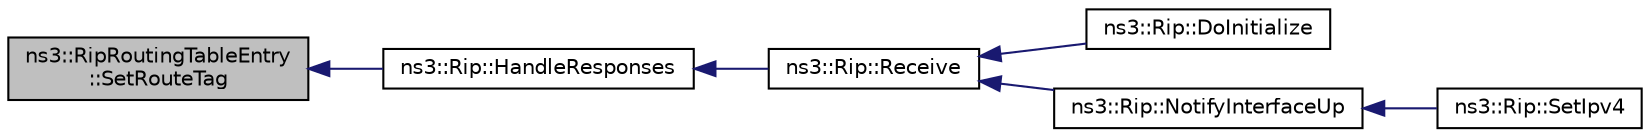 digraph "ns3::RipRoutingTableEntry::SetRouteTag"
{
  edge [fontname="Helvetica",fontsize="10",labelfontname="Helvetica",labelfontsize="10"];
  node [fontname="Helvetica",fontsize="10",shape=record];
  rankdir="LR";
  Node1 [label="ns3::RipRoutingTableEntry\l::SetRouteTag",height=0.2,width=0.4,color="black", fillcolor="grey75", style="filled", fontcolor="black"];
  Node1 -> Node2 [dir="back",color="midnightblue",fontsize="10",style="solid"];
  Node2 [label="ns3::Rip::HandleResponses",height=0.2,width=0.4,color="black", fillcolor="white", style="filled",URL="$d7/d2b/classns3_1_1Rip.html#afb817ee04f919351a35b466ea6d75c56",tooltip="Handle RIP responses. "];
  Node2 -> Node3 [dir="back",color="midnightblue",fontsize="10",style="solid"];
  Node3 [label="ns3::Rip::Receive",height=0.2,width=0.4,color="black", fillcolor="white", style="filled",URL="$d7/d2b/classns3_1_1Rip.html#a49acadfb3b533118276481a0d231406e",tooltip="Receive RIP packets. "];
  Node3 -> Node4 [dir="back",color="midnightblue",fontsize="10",style="solid"];
  Node4 [label="ns3::Rip::DoInitialize",height=0.2,width=0.4,color="black", fillcolor="white", style="filled",URL="$d7/d2b/classns3_1_1Rip.html#a622ec450ec78945f81986b64ce3dcbed"];
  Node3 -> Node5 [dir="back",color="midnightblue",fontsize="10",style="solid"];
  Node5 [label="ns3::Rip::NotifyInterfaceUp",height=0.2,width=0.4,color="black", fillcolor="white", style="filled",URL="$d7/d2b/classns3_1_1Rip.html#a4c9095a4429399f342eb1bce3f20df59"];
  Node5 -> Node6 [dir="back",color="midnightblue",fontsize="10",style="solid"];
  Node6 [label="ns3::Rip::SetIpv4",height=0.2,width=0.4,color="black", fillcolor="white", style="filled",URL="$d7/d2b/classns3_1_1Rip.html#abe2906af2196cf9fac033e6ccfde0423"];
}
